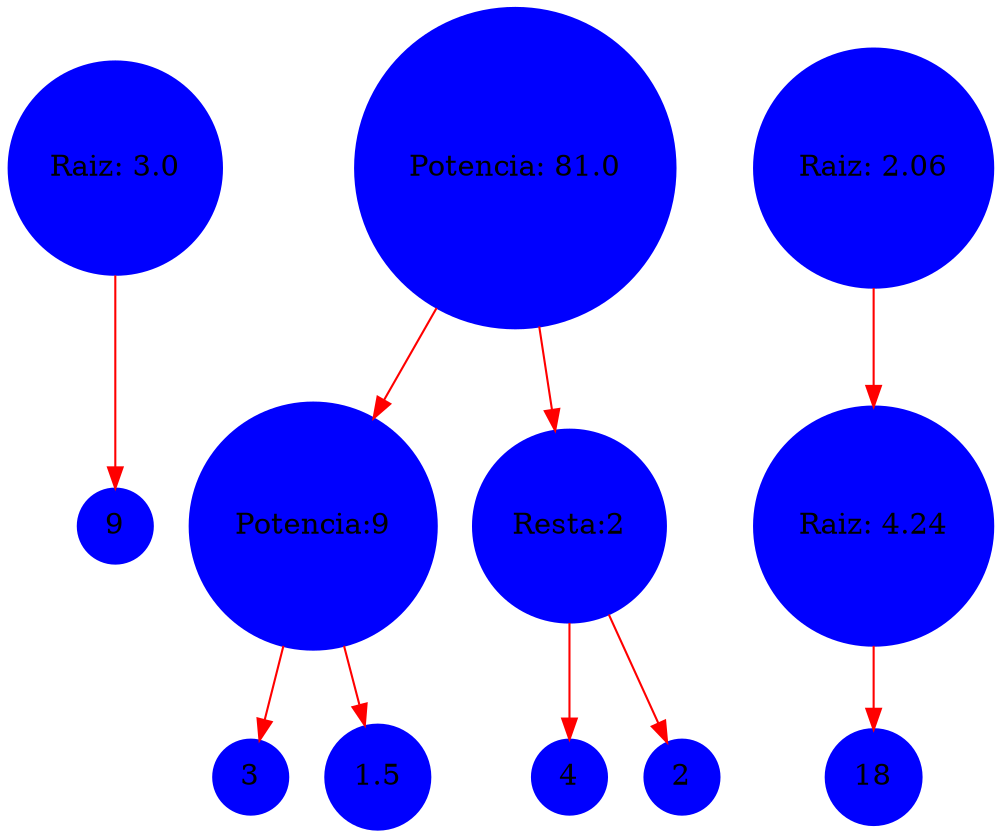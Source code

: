 digraph {
	rankdir=TB
	9 [shape=circle style=filled color = blue]
 	raiz1 -> 9 [shape=record color=red]
	raiz1 [shape=circle style=filled color = blue, label=<Raiz: 3.0>]
 	3 [shape=circle style=filled color = blue]
 	Potencia102 -> 3 [shape=record color=red]
	1.5 [shape=circle style=filled color = blue]
 	Potencia102 -> 1.5 [shape=record color=red]
	Potencia102 [shape=circle style=filled color = blue, label=<Potencia:9>]
 	potencia2 -> Potencia102 [shape=record color=red]
	4 [shape=circle style=filled color = blue]
 	Resta102 -> 4 [shape=record color=red]
	2 [shape=circle style=filled color = blue]
 	Resta102 -> 2 [shape=record color=red]
	Resta102 [shape=circle style=filled color = blue, label=<Resta:2>]
 	potencia2 -> Resta102 [shape=record color=red]
	potencia2 [shape=circle style=filled color = blue, label=<Potencia: 81.0>]
 	18 [shape=circle style=filled color = blue]
 	Raiz103 -> 18 [shape=record color=red]
	Raiz103 [shape=circle style=filled color = blue, label=<Raiz: 4.24>]
 	raiz3 -> Raiz103 [shape=record color=red]
	raiz3 [shape=circle style=filled color = blue, label=<Raiz: 2.06>]
 }
